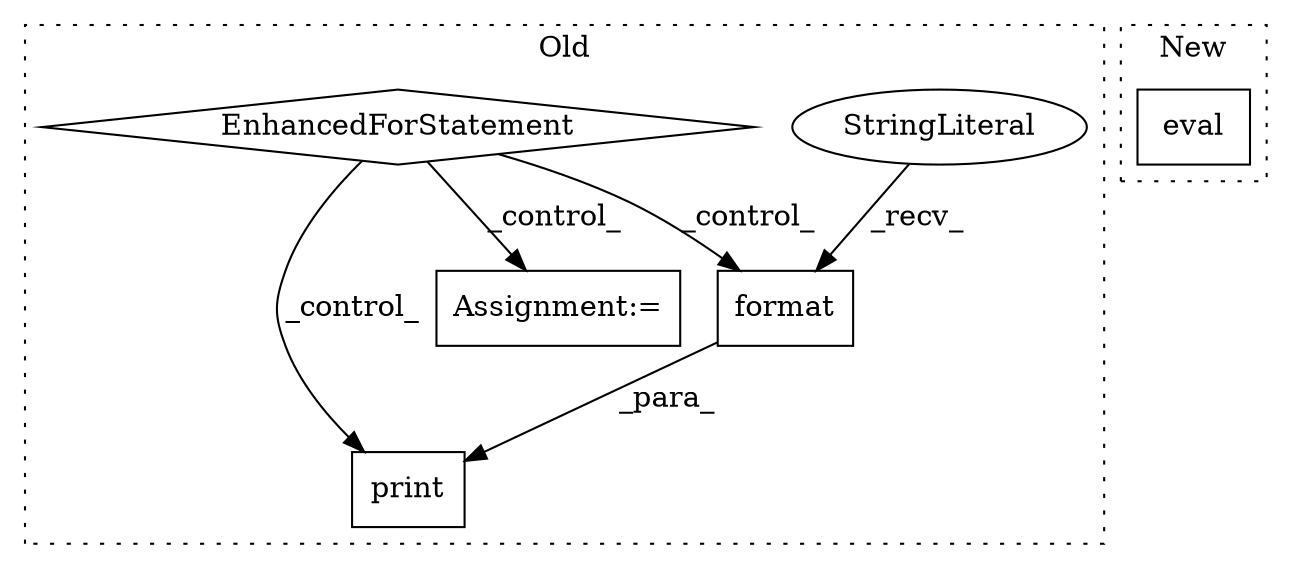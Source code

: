 digraph G {
subgraph cluster0 {
1 [label="format" a="32" s="4069,4084" l="7,1" shape="box"];
3 [label="StringLiteral" a="45" s="4044" l="24" shape="ellipse"];
4 [label="EnhancedForStatement" a="70" s="3406,3480" l="57,2" shape="diamond"];
5 [label="print" a="32" s="4038,4108" l="6,1" shape="box"];
6 [label="Assignment:=" a="7" s="3839" l="1" shape="box"];
label = "Old";
style="dotted";
}
subgraph cluster1 {
2 [label="eval" a="32" s="4809" l="6" shape="box"];
label = "New";
style="dotted";
}
1 -> 5 [label="_para_"];
3 -> 1 [label="_recv_"];
4 -> 5 [label="_control_"];
4 -> 1 [label="_control_"];
4 -> 6 [label="_control_"];
}